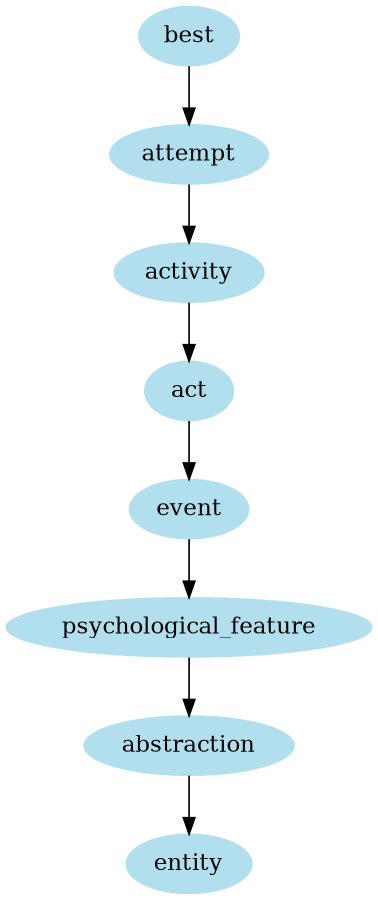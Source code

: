 digraph unix {
	node [color=lightblue2 style=filled]
	size="6,6"
	best -> attempt
	attempt -> activity
	activity -> act
	act -> event
	event -> psychological_feature
	psychological_feature -> abstraction
	abstraction -> entity
}
